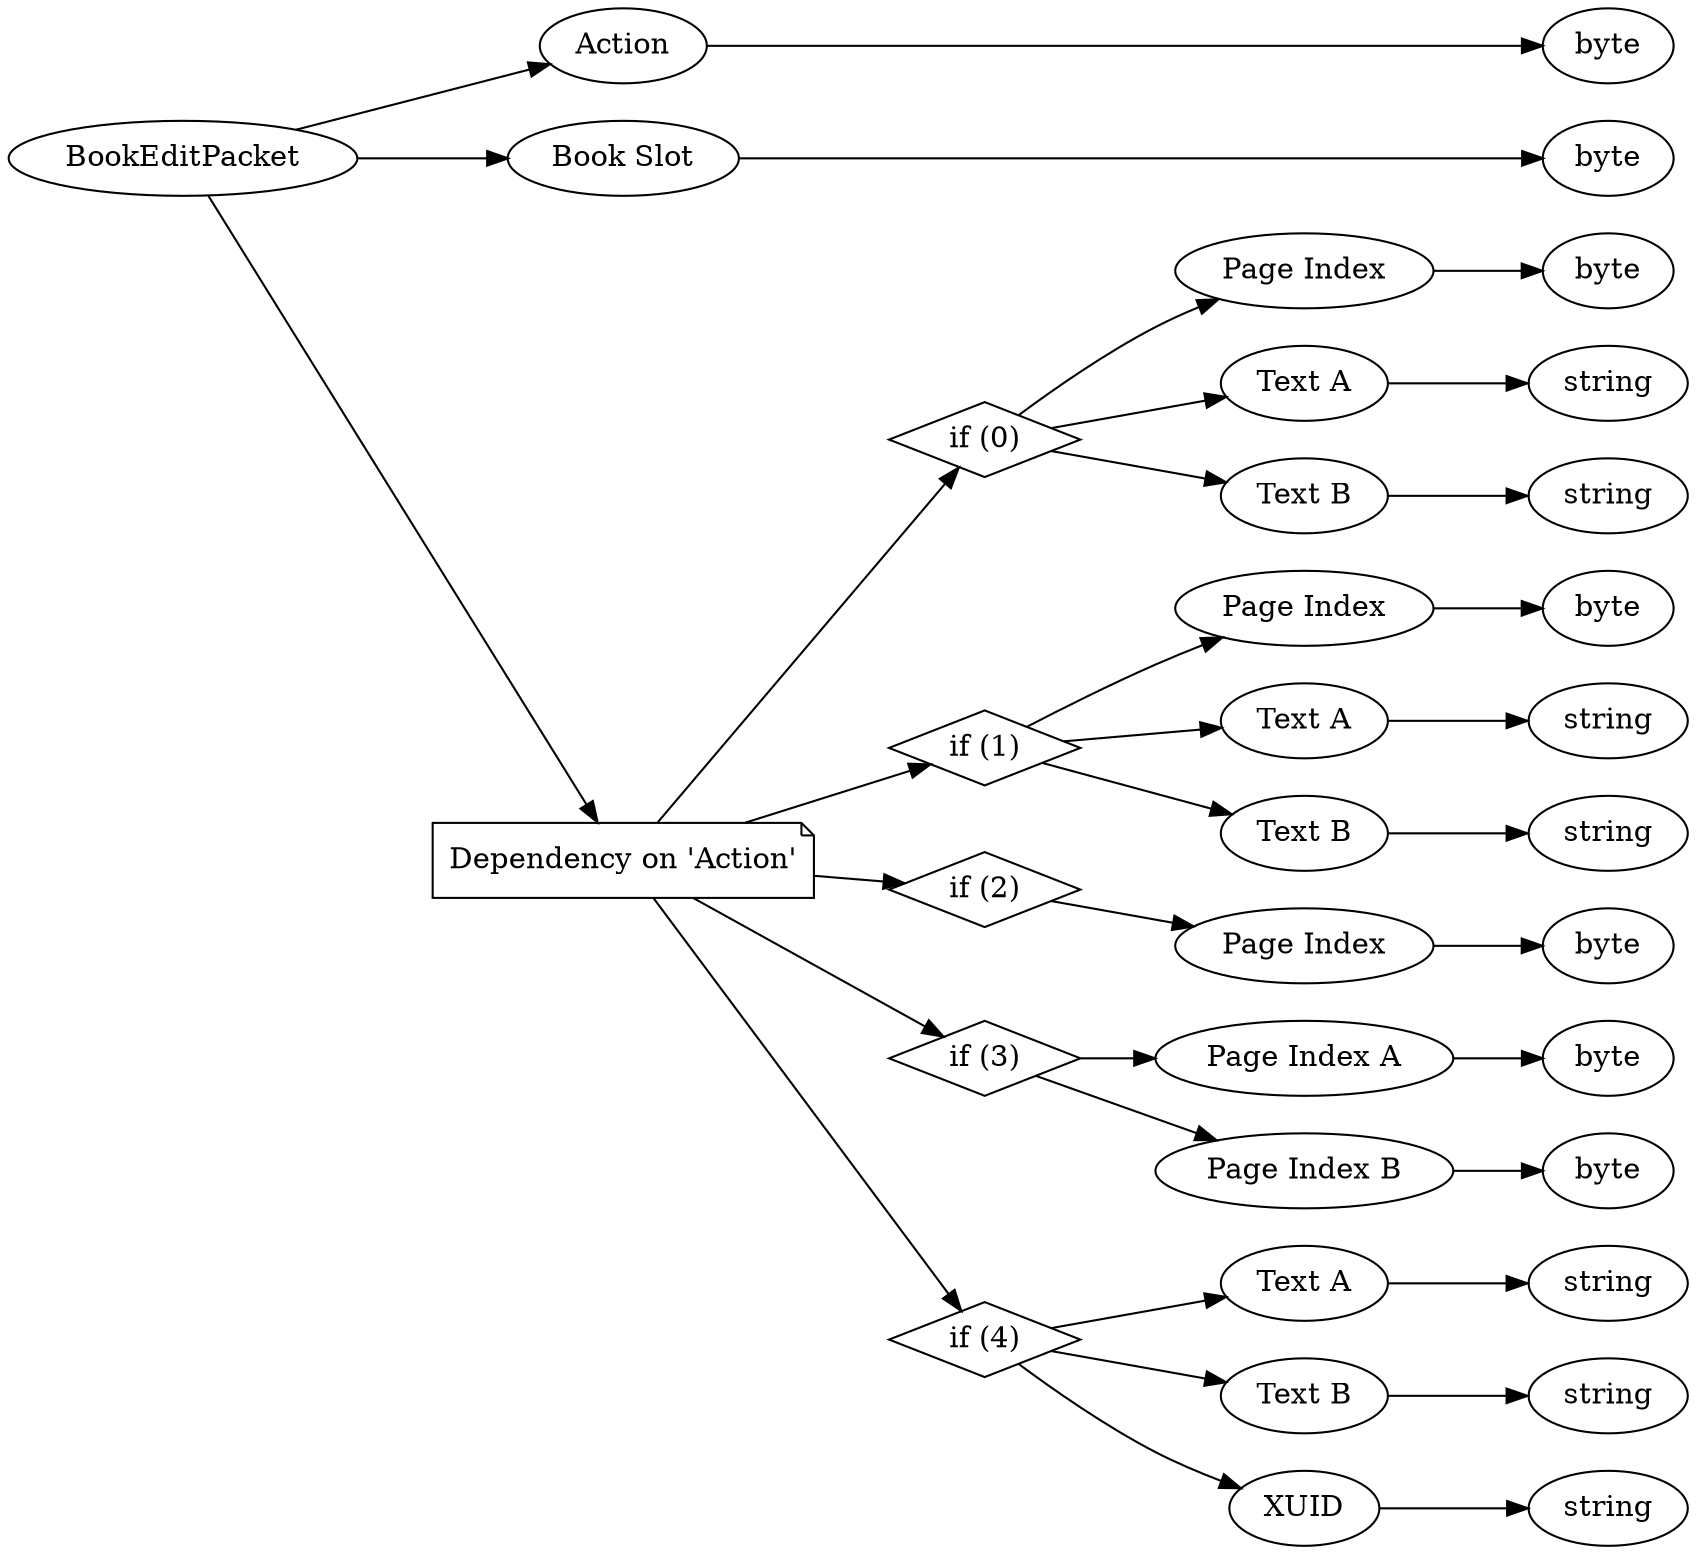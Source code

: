 digraph "BookEditPacket" {
rankdir = LR
0
0 -> 1
1 -> 2
0 -> 3
3 -> 4
0 -> 5
5 -> 6
6 -> 7
7 -> 8
6 -> 9
9 -> 10
6 -> 11
11 -> 12
5 -> 13
13 -> 14
14 -> 15
13 -> 16
16 -> 17
13 -> 18
18 -> 19
5 -> 20
20 -> 21
21 -> 22
5 -> 23
23 -> 24
24 -> 25
23 -> 26
26 -> 27
5 -> 28
28 -> 29
29 -> 30
28 -> 31
31 -> 32
28 -> 33
33 -> 34

0 [label="BookEditPacket",comment="name: \"BookEditPacket\", typeName: \"\", id: 0, branchId: 97, recurseId: -1, attributes: 0, notes: \"\""];
1 [label="Action",comment="name: \"Action\", typeName: \"\", id: 1, branchId: 0, recurseId: -1, attributes: 0, notes: \"\""];
2 [label="byte",comment="name: \"byte\", typeName: \"\", id: 2, branchId: 0, recurseId: -1, attributes: 512, notes: \"\""];
3 [label="Book Slot",comment="name: \"Book Slot\", typeName: \"\", id: 3, branchId: 0, recurseId: -1, attributes: 0, notes: \"\""];
4 [label="byte",comment="name: \"byte\", typeName: \"\", id: 4, branchId: 0, recurseId: -1, attributes: 512, notes: \"\""];
5 [label="Dependency on 'Action'",shape=note,comment="name: \"Dependency on 'Action'\", typeName: \"\", id: 5, branchId: 0, recurseId: -1, attributes: 2, notes: \"\""];
6 [label="if (0)",shape=diamond,comment="name: \"if (0)\", typeName: \"\", id: 6, branchId: 0, recurseId: -1, attributes: 4, notes: \"\""];
7 [label="Page Index",comment="name: \"Page Index\", typeName: \"\", id: 7, branchId: 0, recurseId: -1, attributes: 0, notes: \"\""];
8 [label="byte",comment="name: \"byte\", typeName: \"\", id: 8, branchId: 0, recurseId: -1, attributes: 512, notes: \"\""];
9 [label="Text A",comment="name: \"Text A\", typeName: \"\", id: 9, branchId: 0, recurseId: -1, attributes: 0, notes: \"\""];
10 [label="string",comment="name: \"string\", typeName: \"\", id: 10, branchId: 0, recurseId: -1, attributes: 512, notes: \"\""];
11 [label="Text B",comment="name: \"Text B\", typeName: \"\", id: 11, branchId: 0, recurseId: -1, attributes: 0, notes: \"\""];
12 [label="string",comment="name: \"string\", typeName: \"\", id: 12, branchId: 0, recurseId: -1, attributes: 512, notes: \"\""];
13 [label="if (1)",shape=diamond,comment="name: \"if (1)\", typeName: \"\", id: 13, branchId: 1, recurseId: -1, attributes: 4, notes: \"\""];
14 [label="Page Index",comment="name: \"Page Index\", typeName: \"\", id: 14, branchId: 0, recurseId: -1, attributes: 0, notes: \"\""];
15 [label="byte",comment="name: \"byte\", typeName: \"\", id: 15, branchId: 0, recurseId: -1, attributes: 512, notes: \"\""];
16 [label="Text A",comment="name: \"Text A\", typeName: \"\", id: 16, branchId: 0, recurseId: -1, attributes: 0, notes: \"\""];
17 [label="string",comment="name: \"string\", typeName: \"\", id: 17, branchId: 0, recurseId: -1, attributes: 512, notes: \"\""];
18 [label="Text B",comment="name: \"Text B\", typeName: \"\", id: 18, branchId: 0, recurseId: -1, attributes: 0, notes: \"\""];
19 [label="string",comment="name: \"string\", typeName: \"\", id: 19, branchId: 0, recurseId: -1, attributes: 512, notes: \"\""];
20 [label="if (2)",shape=diamond,comment="name: \"if (2)\", typeName: \"\", id: 20, branchId: 2, recurseId: -1, attributes: 4, notes: \"\""];
21 [label="Page Index",comment="name: \"Page Index\", typeName: \"\", id: 21, branchId: 0, recurseId: -1, attributes: 0, notes: \"\""];
22 [label="byte",comment="name: \"byte\", typeName: \"\", id: 22, branchId: 0, recurseId: -1, attributes: 512, notes: \"\""];
23 [label="if (3)",shape=diamond,comment="name: \"if (3)\", typeName: \"\", id: 23, branchId: 3, recurseId: -1, attributes: 4, notes: \"\""];
24 [label="Page Index A",comment="name: \"Page Index A\", typeName: \"\", id: 24, branchId: 0, recurseId: -1, attributes: 0, notes: \"\""];
25 [label="byte",comment="name: \"byte\", typeName: \"\", id: 25, branchId: 0, recurseId: -1, attributes: 512, notes: \"\""];
26 [label="Page Index B",comment="name: \"Page Index B\", typeName: \"\", id: 26, branchId: 0, recurseId: -1, attributes: 0, notes: \"\""];
27 [label="byte",comment="name: \"byte\", typeName: \"\", id: 27, branchId: 0, recurseId: -1, attributes: 512, notes: \"\""];
28 [label="if (4)",shape=diamond,comment="name: \"if (4)\", typeName: \"\", id: 28, branchId: 4, recurseId: -1, attributes: 4, notes: \"\""];
29 [label="Text A",comment="name: \"Text A\", typeName: \"\", id: 29, branchId: 0, recurseId: -1, attributes: 0, notes: \"\""];
30 [label="string",comment="name: \"string\", typeName: \"\", id: 30, branchId: 0, recurseId: -1, attributes: 512, notes: \"\""];
31 [label="Text B",comment="name: \"Text B\", typeName: \"\", id: 31, branchId: 0, recurseId: -1, attributes: 0, notes: \"\""];
32 [label="string",comment="name: \"string\", typeName: \"\", id: 32, branchId: 0, recurseId: -1, attributes: 512, notes: \"\""];
33 [label="XUID",comment="name: \"XUID\", typeName: \"\", id: 33, branchId: 0, recurseId: -1, attributes: 0, notes: \"\""];
34 [label="string",comment="name: \"string\", typeName: \"\", id: 34, branchId: 0, recurseId: -1, attributes: 512, notes: \"\""];
{ rank = max;2;4;8;10;12;15;17;19;22;25;27;30;32;34}

}
